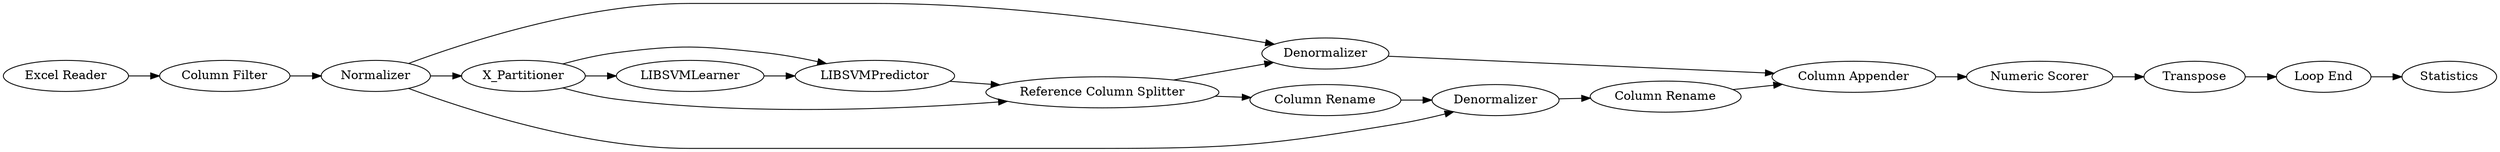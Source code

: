 digraph {
	140 -> 27
	27 -> 28
	81 -> 27
	31 -> 32
	26 -> 81
	59 -> 72
	72 -> 80
	27 -> 30
	28 -> 32
	29 -> 31
	33 -> 59
	81 -> 139
	30 -> 29
	26 -> 29
	81 -> 140
	32 -> 33
	142 -> 26
	139 -> 140
	26 -> 28
	34 -> 142
	27 [label="Reference Column Splitter"]
	59 [label=Transpose]
	34 [label="Excel Reader"]
	139 [label=LIBSVMLearner]
	29 [label=Denormalizer]
	140 [label=LIBSVMPredictor]
	28 [label=Denormalizer]
	31 [label="Column Rename"]
	142 [label="Column Filter"]
	72 [label="Loop End"]
	26 [label=Normalizer]
	32 [label="Column Appender"]
	80 [label=Statistics]
	33 [label="Numeric Scorer"]
	30 [label="Column Rename"]
	81 [label=X_Partitioner]
	rankdir=LR
}
